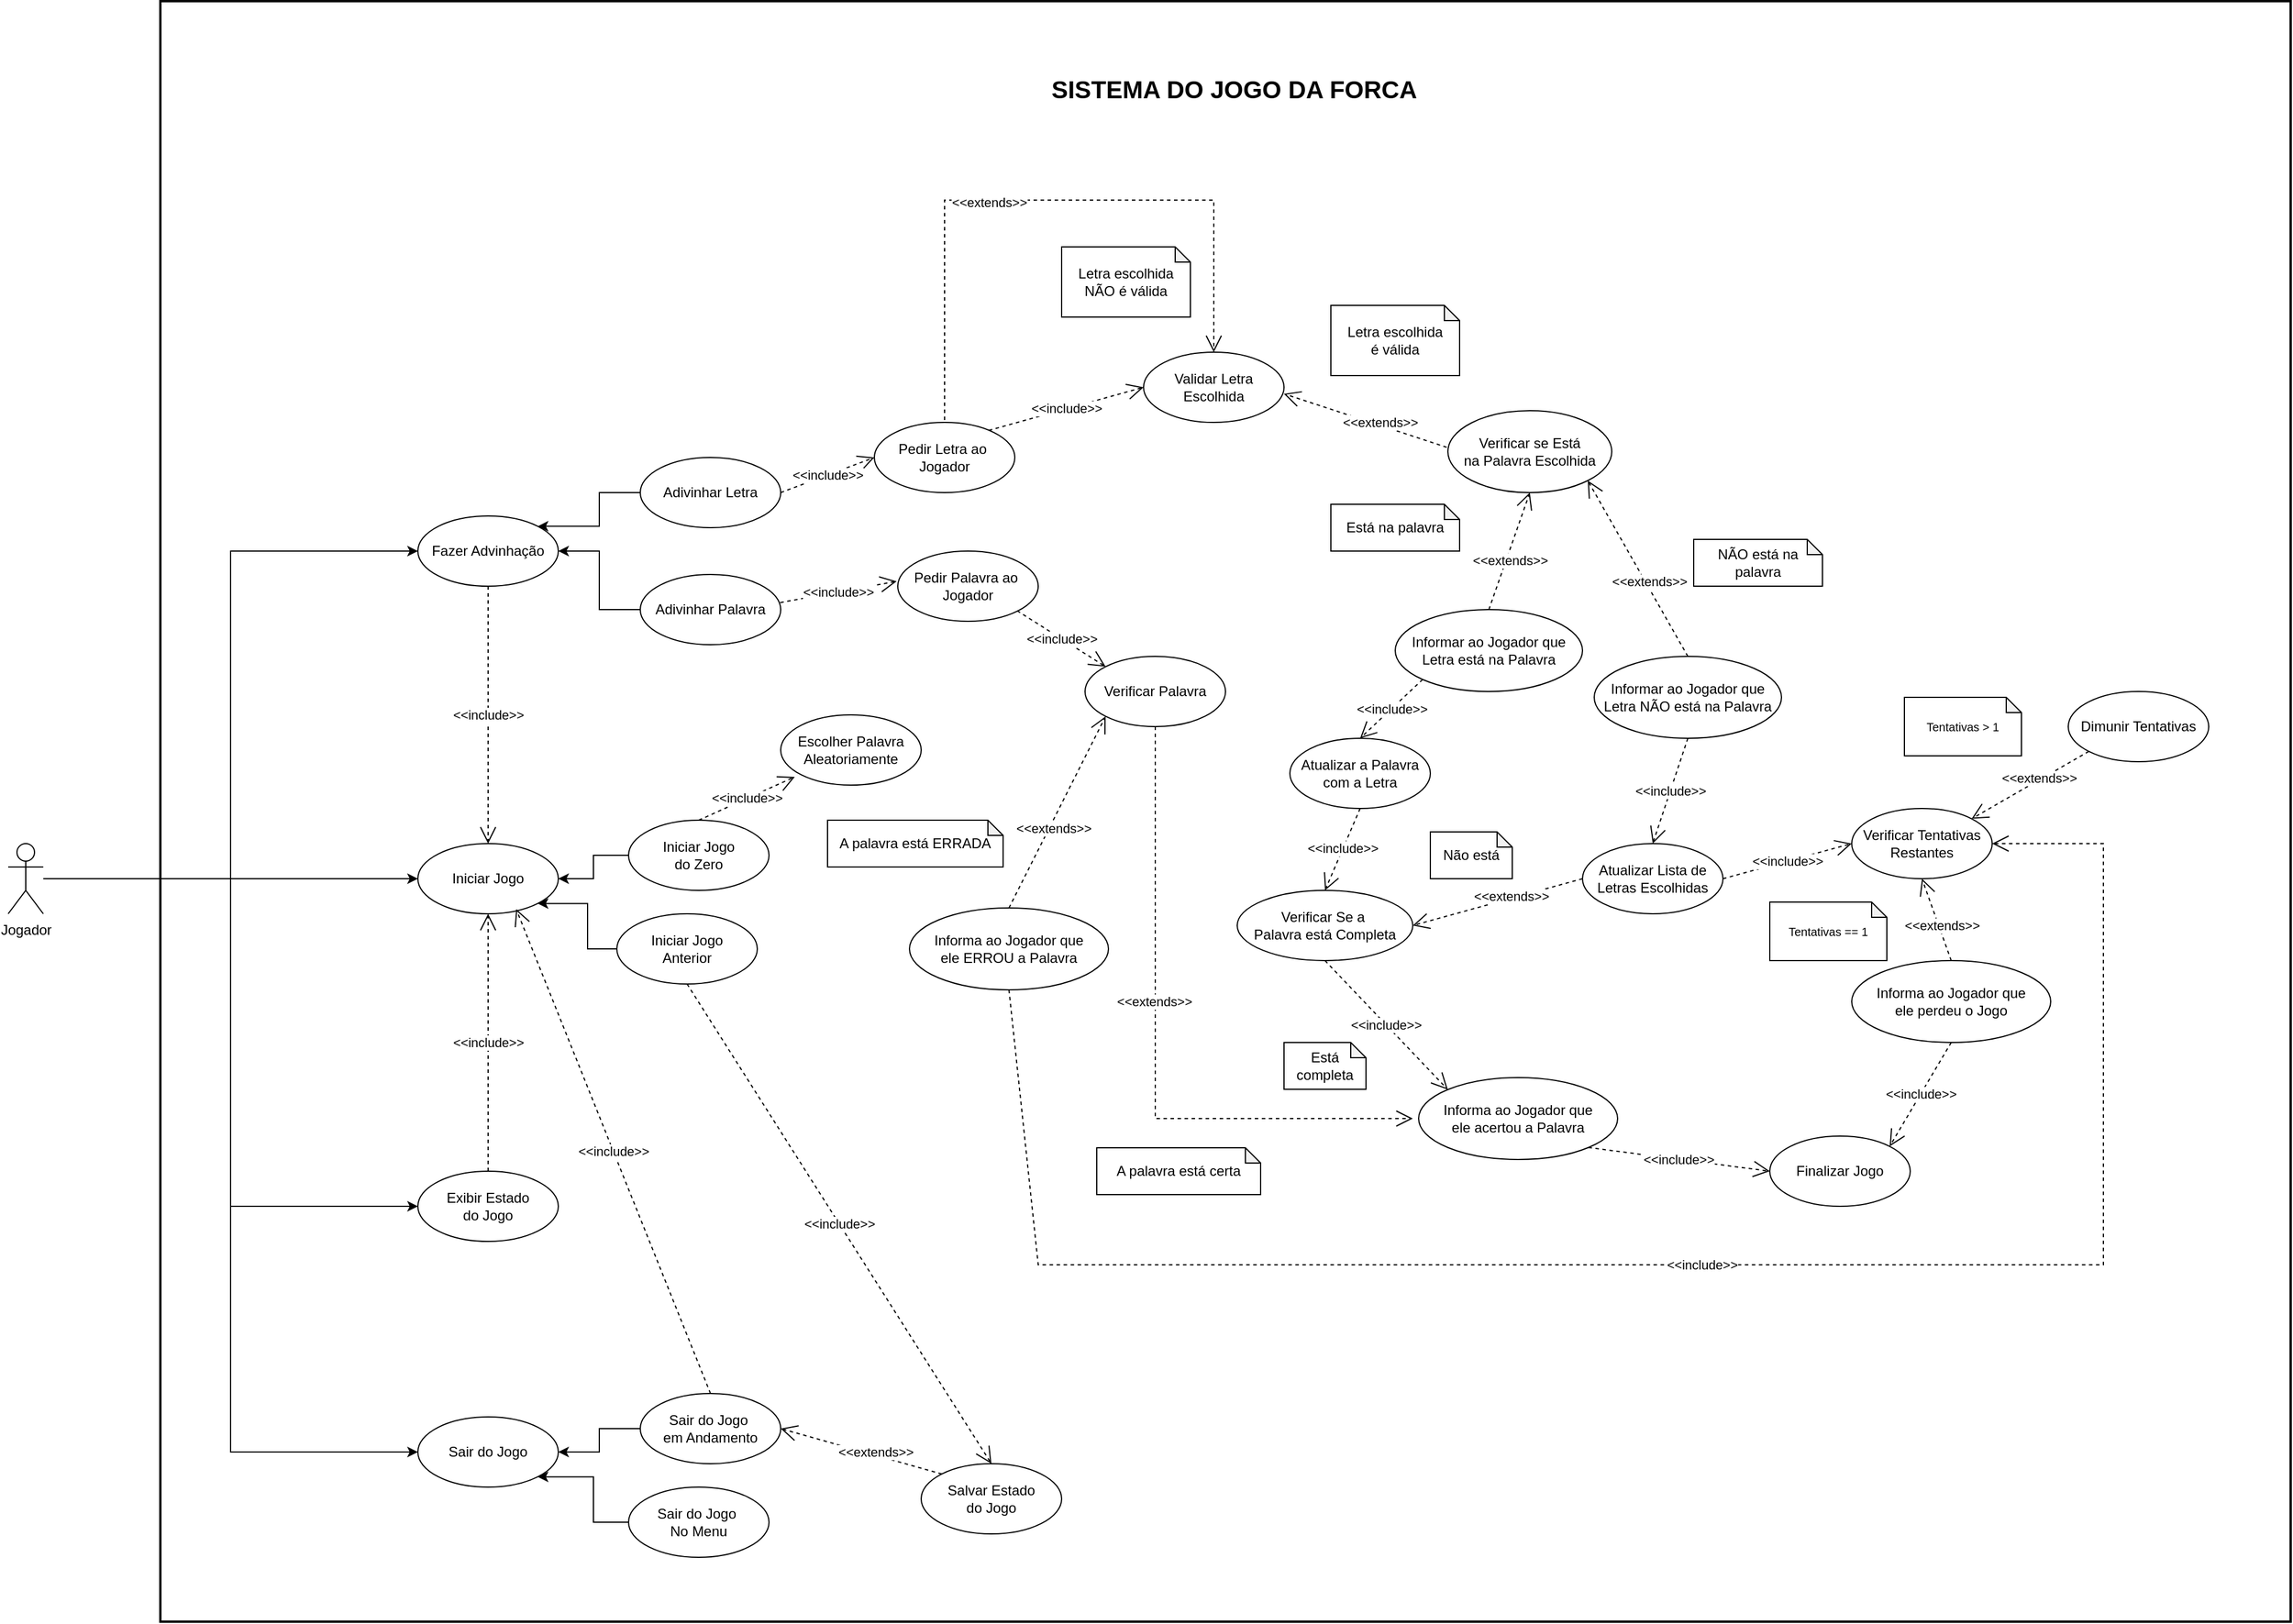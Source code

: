 <mxfile version="27.0.9">
  <diagram name="Página-1" id="2JlxsUcK506kuZC1OdT-">
    <mxGraphModel dx="3565" dy="3539" grid="1" gridSize="10" guides="1" tooltips="1" connect="1" arrows="1" fold="1" page="1" pageScale="1" pageWidth="2336" pageHeight="1654" math="0" shadow="0">
      <root>
        <mxCell id="0" />
        <mxCell id="1" parent="0" />
        <mxCell id="nODUgDwTMb5YsEz3XIjn-7" style="edgeStyle=orthogonalEdgeStyle;rounded=0;orthogonalLoop=1;jettySize=auto;html=1;entryX=0;entryY=0.5;entryDx=0;entryDy=0;" edge="1" parent="1" source="nODUgDwTMb5YsEz3XIjn-1" target="nODUgDwTMb5YsEz3XIjn-6">
          <mxGeometry relative="1" as="geometry">
            <Array as="points">
              <mxPoint x="470" y="-769" />
              <mxPoint x="470" y="-769" />
            </Array>
          </mxGeometry>
        </mxCell>
        <mxCell id="nODUgDwTMb5YsEz3XIjn-8" style="edgeStyle=orthogonalEdgeStyle;rounded=0;orthogonalLoop=1;jettySize=auto;html=1;entryX=0;entryY=0.5;entryDx=0;entryDy=0;" edge="1" parent="1" source="nODUgDwTMb5YsEz3XIjn-1" target="nODUgDwTMb5YsEz3XIjn-2">
          <mxGeometry relative="1" as="geometry" />
        </mxCell>
        <mxCell id="nODUgDwTMb5YsEz3XIjn-9" style="edgeStyle=orthogonalEdgeStyle;rounded=0;orthogonalLoop=1;jettySize=auto;html=1;entryX=0;entryY=0.5;entryDx=0;entryDy=0;" edge="1" parent="1" source="nODUgDwTMb5YsEz3XIjn-1" target="nODUgDwTMb5YsEz3XIjn-4">
          <mxGeometry relative="1" as="geometry">
            <Array as="points">
              <mxPoint x="330" y="-769" />
              <mxPoint x="330" y="-489" />
            </Array>
          </mxGeometry>
        </mxCell>
        <mxCell id="nODUgDwTMb5YsEz3XIjn-20" style="edgeStyle=orthogonalEdgeStyle;rounded=0;orthogonalLoop=1;jettySize=auto;html=1;entryX=0;entryY=0.5;entryDx=0;entryDy=0;" edge="1" parent="1" source="nODUgDwTMb5YsEz3XIjn-1" target="nODUgDwTMb5YsEz3XIjn-19">
          <mxGeometry relative="1" as="geometry" />
        </mxCell>
        <mxCell id="nODUgDwTMb5YsEz3XIjn-1" value="Jogador" style="shape=umlActor;verticalLabelPosition=bottom;verticalAlign=top;html=1;strokeColor=default;fillColor=default;" vertex="1" parent="1">
          <mxGeometry x="140" y="-799" width="30" height="60" as="geometry" />
        </mxCell>
        <mxCell id="nODUgDwTMb5YsEz3XIjn-2" value="Fazer Advinhação" style="ellipse;whiteSpace=wrap;html=1;" vertex="1" parent="1">
          <mxGeometry x="490" y="-1079" width="120" height="60" as="geometry" />
        </mxCell>
        <mxCell id="nODUgDwTMb5YsEz3XIjn-4" value="&lt;div&gt;Exibir Estado&lt;/div&gt;&lt;div&gt;do Jogo&lt;/div&gt;" style="ellipse;whiteSpace=wrap;html=1;" vertex="1" parent="1">
          <mxGeometry x="490" y="-519" width="120" height="60" as="geometry" />
        </mxCell>
        <mxCell id="nODUgDwTMb5YsEz3XIjn-6" value="Iniciar Jogo" style="ellipse;whiteSpace=wrap;html=1;" vertex="1" parent="1">
          <mxGeometry x="490" y="-799" width="120" height="60" as="geometry" />
        </mxCell>
        <mxCell id="nODUgDwTMb5YsEz3XIjn-17" style="edgeStyle=orthogonalEdgeStyle;rounded=0;orthogonalLoop=1;jettySize=auto;html=1;entryX=1;entryY=0.5;entryDx=0;entryDy=0;" edge="1" parent="1" source="nODUgDwTMb5YsEz3XIjn-10" target="nODUgDwTMb5YsEz3XIjn-6">
          <mxGeometry relative="1" as="geometry" />
        </mxCell>
        <mxCell id="nODUgDwTMb5YsEz3XIjn-10" value="&lt;div&gt;Iniciar Jogo&lt;/div&gt;&lt;div&gt;do Zero&lt;/div&gt;" style="ellipse;whiteSpace=wrap;html=1;" vertex="1" parent="1">
          <mxGeometry x="670" y="-819" width="120" height="60" as="geometry" />
        </mxCell>
        <mxCell id="nODUgDwTMb5YsEz3XIjn-18" style="edgeStyle=orthogonalEdgeStyle;rounded=0;orthogonalLoop=1;jettySize=auto;html=1;entryX=1;entryY=1;entryDx=0;entryDy=0;" edge="1" parent="1" source="nODUgDwTMb5YsEz3XIjn-11" target="nODUgDwTMb5YsEz3XIjn-6">
          <mxGeometry relative="1" as="geometry" />
        </mxCell>
        <mxCell id="nODUgDwTMb5YsEz3XIjn-11" value="&lt;div&gt;Iniciar Jogo&lt;/div&gt;&lt;div&gt;Anterior&lt;/div&gt;" style="ellipse;whiteSpace=wrap;html=1;" vertex="1" parent="1">
          <mxGeometry x="660" y="-739" width="120" height="60" as="geometry" />
        </mxCell>
        <mxCell id="nODUgDwTMb5YsEz3XIjn-12" value="&amp;lt;&amp;lt;include&amp;gt;&amp;gt;" style="endArrow=open;endSize=12;dashed=1;html=1;rounded=0;exitX=0.5;exitY=1;exitDx=0;exitDy=0;entryX=0.5;entryY=0;entryDx=0;entryDy=0;" edge="1" parent="1" source="nODUgDwTMb5YsEz3XIjn-2" target="nODUgDwTMb5YsEz3XIjn-6">
          <mxGeometry width="160" relative="1" as="geometry">
            <mxPoint x="550" y="-869" as="sourcePoint" />
            <mxPoint x="710" y="-869" as="targetPoint" />
          </mxGeometry>
        </mxCell>
        <mxCell id="nODUgDwTMb5YsEz3XIjn-13" value="&amp;lt;&amp;lt;include&amp;gt;&amp;gt;" style="endArrow=open;endSize=12;dashed=1;html=1;rounded=0;exitX=0.5;exitY=0;exitDx=0;exitDy=0;entryX=0.5;entryY=1;entryDx=0;entryDy=0;" edge="1" parent="1" source="nODUgDwTMb5YsEz3XIjn-4" target="nODUgDwTMb5YsEz3XIjn-6">
          <mxGeometry width="160" relative="1" as="geometry">
            <mxPoint x="609.17" y="-659" as="sourcePoint" />
            <mxPoint x="609.17" y="-439" as="targetPoint" />
          </mxGeometry>
        </mxCell>
        <mxCell id="nODUgDwTMb5YsEz3XIjn-19" value="Sair do Jogo" style="ellipse;whiteSpace=wrap;html=1;" vertex="1" parent="1">
          <mxGeometry x="490" y="-309" width="120" height="60" as="geometry" />
        </mxCell>
        <mxCell id="nODUgDwTMb5YsEz3XIjn-23" style="edgeStyle=orthogonalEdgeStyle;rounded=0;orthogonalLoop=1;jettySize=auto;html=1;entryX=1;entryY=0.5;entryDx=0;entryDy=0;" edge="1" parent="1" source="nODUgDwTMb5YsEz3XIjn-21" target="nODUgDwTMb5YsEz3XIjn-19">
          <mxGeometry relative="1" as="geometry" />
        </mxCell>
        <mxCell id="nODUgDwTMb5YsEz3XIjn-21" value="&lt;div&gt;Sair do Jogo&amp;nbsp;&lt;/div&gt;&lt;div&gt;em Andamento&lt;/div&gt;" style="ellipse;whiteSpace=wrap;html=1;" vertex="1" parent="1">
          <mxGeometry x="680" y="-329" width="120" height="60" as="geometry" />
        </mxCell>
        <mxCell id="nODUgDwTMb5YsEz3XIjn-24" style="edgeStyle=orthogonalEdgeStyle;rounded=0;orthogonalLoop=1;jettySize=auto;html=1;entryX=1;entryY=1;entryDx=0;entryDy=0;" edge="1" parent="1" source="nODUgDwTMb5YsEz3XIjn-22" target="nODUgDwTMb5YsEz3XIjn-19">
          <mxGeometry relative="1" as="geometry" />
        </mxCell>
        <mxCell id="nODUgDwTMb5YsEz3XIjn-22" value="&lt;div&gt;Sair do Jogo&amp;nbsp;&lt;/div&gt;&lt;div&gt;No Menu&lt;/div&gt;" style="ellipse;whiteSpace=wrap;html=1;" vertex="1" parent="1">
          <mxGeometry x="670" y="-249" width="120" height="60" as="geometry" />
        </mxCell>
        <mxCell id="nODUgDwTMb5YsEz3XIjn-25" value="&amp;lt;&amp;lt;include&amp;gt;&amp;gt;" style="endArrow=open;endSize=12;dashed=1;html=1;rounded=0;exitX=0.5;exitY=0;exitDx=0;exitDy=0;entryX=0.7;entryY=0.933;entryDx=0;entryDy=0;entryPerimeter=0;" edge="1" parent="1" source="nODUgDwTMb5YsEz3XIjn-21" target="nODUgDwTMb5YsEz3XIjn-6">
          <mxGeometry width="160" relative="1" as="geometry">
            <mxPoint x="739.5" y="-369" as="sourcePoint" />
            <mxPoint x="580" y="-729" as="targetPoint" />
          </mxGeometry>
        </mxCell>
        <mxCell id="nODUgDwTMb5YsEz3XIjn-26" value="&lt;div&gt;Salvar Estado&lt;/div&gt;&lt;div&gt;do Jogo&lt;/div&gt;" style="ellipse;whiteSpace=wrap;html=1;" vertex="1" parent="1">
          <mxGeometry x="920" y="-269" width="120" height="60" as="geometry" />
        </mxCell>
        <mxCell id="nODUgDwTMb5YsEz3XIjn-27" value="&amp;lt;&amp;lt;extends&amp;gt;&amp;gt;" style="endArrow=open;endSize=12;dashed=1;html=1;rounded=0;entryX=1;entryY=0.5;entryDx=0;entryDy=0;exitX=0;exitY=0;exitDx=0;exitDy=0;" edge="1" parent="1" source="nODUgDwTMb5YsEz3XIjn-26" target="nODUgDwTMb5YsEz3XIjn-21">
          <mxGeometry x="-0.153" y="-2" width="160" relative="1" as="geometry">
            <mxPoint x="780" y="-439" as="sourcePoint" />
            <mxPoint x="917.574" y="-360.213" as="targetPoint" />
            <mxPoint x="1" as="offset" />
          </mxGeometry>
        </mxCell>
        <mxCell id="nODUgDwTMb5YsEz3XIjn-29" value="&lt;div&gt;Escolher Palavra&lt;/div&gt;&lt;div&gt;Aleatoriamente&lt;/div&gt;" style="ellipse;whiteSpace=wrap;html=1;" vertex="1" parent="1">
          <mxGeometry x="800" y="-909" width="120" height="60" as="geometry" />
        </mxCell>
        <mxCell id="nODUgDwTMb5YsEz3XIjn-30" value="&amp;lt;&amp;lt;include&amp;gt;&amp;gt;" style="endArrow=open;endSize=12;dashed=1;html=1;rounded=0;exitX=0.5;exitY=1;exitDx=0;exitDy=0;entryX=0.5;entryY=0;entryDx=0;entryDy=0;" edge="1" parent="1" source="nODUgDwTMb5YsEz3XIjn-11" target="nODUgDwTMb5YsEz3XIjn-26">
          <mxGeometry width="160" relative="1" as="geometry">
            <mxPoint x="1246" y="-309" as="sourcePoint" />
            <mxPoint x="980" y="-279" as="targetPoint" />
          </mxGeometry>
        </mxCell>
        <mxCell id="nODUgDwTMb5YsEz3XIjn-31" value="&amp;lt;&amp;lt;include&amp;gt;&amp;gt;" style="endArrow=open;endSize=12;dashed=1;html=1;rounded=0;exitX=0.5;exitY=0;exitDx=0;exitDy=0;entryX=0.1;entryY=0.883;entryDx=0;entryDy=0;entryPerimeter=0;" edge="1" parent="1" source="nODUgDwTMb5YsEz3XIjn-10" target="nODUgDwTMb5YsEz3XIjn-29">
          <mxGeometry x="-0.002" width="160" relative="1" as="geometry">
            <mxPoint x="1017.574" y="-758.997" as="sourcePoint" />
            <mxPoint x="850" y="-809" as="targetPoint" />
            <mxPoint as="offset" />
          </mxGeometry>
        </mxCell>
        <mxCell id="nODUgDwTMb5YsEz3XIjn-34" value="&amp;lt;&amp;lt;include&amp;gt;&amp;gt;" style="endArrow=open;endSize=12;dashed=1;html=1;rounded=0;exitX=1;exitY=0.5;exitDx=0;exitDy=0;entryX=0;entryY=0.5;entryDx=0;entryDy=0;" edge="1" parent="1" source="nODUgDwTMb5YsEz3XIjn-89" target="nODUgDwTMb5YsEz3XIjn-64">
          <mxGeometry x="0.003" width="160" relative="1" as="geometry">
            <mxPoint x="870" y="-989" as="sourcePoint" />
            <mxPoint x="860.0" y="-1089" as="targetPoint" />
            <mxPoint as="offset" />
          </mxGeometry>
        </mxCell>
        <mxCell id="nODUgDwTMb5YsEz3XIjn-36" value="&lt;div&gt;Validar Letra&lt;/div&gt;&lt;div&gt;Escolhida&lt;/div&gt;" style="ellipse;whiteSpace=wrap;html=1;" vertex="1" parent="1">
          <mxGeometry x="1110" y="-1219" width="120" height="60" as="geometry" />
        </mxCell>
        <mxCell id="nODUgDwTMb5YsEz3XIjn-39" value="&amp;nbsp;" style="text;whiteSpace=wrap;html=1;" vertex="1" parent="1">
          <mxGeometry x="1295" y="-959" width="40" height="40" as="geometry" />
        </mxCell>
        <mxCell id="nODUgDwTMb5YsEz3XIjn-46" value="&lt;div&gt;Verificar se Está&lt;/div&gt;&lt;div&gt;na Palavra Escolhida&lt;/div&gt;" style="ellipse;whiteSpace=wrap;html=1;" vertex="1" parent="1">
          <mxGeometry x="1370" y="-1169" width="140" height="70" as="geometry" />
        </mxCell>
        <mxCell id="nODUgDwTMb5YsEz3XIjn-47" value="&lt;div&gt;Atualizar a Palavra&lt;/div&gt;&lt;div&gt;com a Letra&lt;/div&gt;" style="ellipse;whiteSpace=wrap;html=1;" vertex="1" parent="1">
          <mxGeometry x="1235" y="-889" width="120" height="60" as="geometry" />
        </mxCell>
        <mxCell id="nODUgDwTMb5YsEz3XIjn-48" value="&amp;lt;&amp;lt;extends&amp;gt;&amp;gt;" style="endArrow=open;endSize=12;dashed=1;html=1;rounded=0;entryX=0.5;entryY=0;entryDx=0;entryDy=0;" edge="1" parent="1" target="nODUgDwTMb5YsEz3XIjn-36">
          <mxGeometry x="-0.153" y="-2" width="160" relative="1" as="geometry">
            <mxPoint x="940" y="-1149" as="sourcePoint" />
            <mxPoint x="1200" y="-1229" as="targetPoint" />
            <mxPoint x="1" as="offset" />
            <Array as="points">
              <mxPoint x="940" y="-1349" />
              <mxPoint x="1170" y="-1349" />
            </Array>
          </mxGeometry>
        </mxCell>
        <mxCell id="nODUgDwTMb5YsEz3XIjn-51" value="&lt;div&gt;Letra escolhida&lt;/div&gt;&lt;div&gt;NÃO é válida&lt;/div&gt;" style="shape=note;whiteSpace=wrap;html=1;backgroundOutline=1;darkOpacity=0.05;size=13;" vertex="1" parent="1">
          <mxGeometry x="1040" y="-1309" width="110" height="60" as="geometry" />
        </mxCell>
        <mxCell id="nODUgDwTMb5YsEz3XIjn-53" value="&amp;lt;&amp;lt;extends&amp;gt;&amp;gt;" style="endArrow=open;endSize=12;dashed=1;html=1;rounded=0;entryX=0.999;entryY=0.593;entryDx=0;entryDy=0;exitX=-0.007;exitY=0.447;exitDx=0;exitDy=0;entryPerimeter=0;exitPerimeter=0;" edge="1" parent="1" source="nODUgDwTMb5YsEz3XIjn-46" target="nODUgDwTMb5YsEz3XIjn-36">
          <mxGeometry x="-0.153" y="-2" width="160" relative="1" as="geometry">
            <mxPoint x="1480" y="-1248.5" as="sourcePoint" />
            <mxPoint x="1333" y="-1159.5" as="targetPoint" />
            <mxPoint x="1" as="offset" />
          </mxGeometry>
        </mxCell>
        <mxCell id="nODUgDwTMb5YsEz3XIjn-54" value="&lt;div&gt;Letra escolhida&lt;/div&gt;&lt;div&gt;é válida&lt;/div&gt;" style="shape=note;whiteSpace=wrap;html=1;backgroundOutline=1;darkOpacity=0.05;size=13;" vertex="1" parent="1">
          <mxGeometry x="1270" y="-1259" width="110" height="60" as="geometry" />
        </mxCell>
        <mxCell id="nODUgDwTMb5YsEz3XIjn-57" value="&amp;lt;&amp;lt;extends&amp;gt;&amp;gt;" style="endArrow=open;endSize=12;dashed=1;html=1;rounded=0;entryX=1;entryY=1;entryDx=0;entryDy=0;exitX=0.5;exitY=0;exitDx=0;exitDy=0;" edge="1" parent="1" source="nODUgDwTMb5YsEz3XIjn-70" target="nODUgDwTMb5YsEz3XIjn-46">
          <mxGeometry x="-0.153" y="-2" width="160" relative="1" as="geometry">
            <mxPoint x="1415" y="-959" as="sourcePoint" />
            <mxPoint x="1375.0" y="-1089" as="targetPoint" />
            <mxPoint x="1" as="offset" />
          </mxGeometry>
        </mxCell>
        <mxCell id="nODUgDwTMb5YsEz3XIjn-58" value="Verificar Tentativas Restantes" style="ellipse;whiteSpace=wrap;html=1;" vertex="1" parent="1">
          <mxGeometry x="1715" y="-829" width="120" height="60" as="geometry" />
        </mxCell>
        <mxCell id="nODUgDwTMb5YsEz3XIjn-59" value="Finalizar Jogo" style="ellipse;whiteSpace=wrap;html=1;" vertex="1" parent="1">
          <mxGeometry x="1645" y="-549" width="120" height="60" as="geometry" />
        </mxCell>
        <mxCell id="nODUgDwTMb5YsEz3XIjn-61" value="&amp;lt;&amp;lt;extends&amp;gt;&amp;gt;" style="endArrow=open;endSize=12;dashed=1;html=1;rounded=0;exitX=0.5;exitY=0;exitDx=0;exitDy=0;entryX=0.5;entryY=1;entryDx=0;entryDy=0;" edge="1" parent="1" source="nODUgDwTMb5YsEz3XIjn-85" target="nODUgDwTMb5YsEz3XIjn-58">
          <mxGeometry x="-0.153" y="-2" width="160" relative="1" as="geometry">
            <mxPoint x="1625" y="-678.75" as="sourcePoint" />
            <mxPoint x="1719.896" y="-739.001" as="targetPoint" />
            <mxPoint x="1" as="offset" />
          </mxGeometry>
        </mxCell>
        <mxCell id="nODUgDwTMb5YsEz3XIjn-62" value="&lt;font style=&quot;font-size: 10px;&quot;&gt;Tentativas == 1&lt;/font&gt;" style="shape=note;whiteSpace=wrap;html=1;backgroundOutline=1;darkOpacity=0.05;size=13;" vertex="1" parent="1">
          <mxGeometry x="1645" y="-749" width="100" height="50" as="geometry" />
        </mxCell>
        <mxCell id="nODUgDwTMb5YsEz3XIjn-64" value="&lt;div&gt;Pedir Letra ao&amp;nbsp;&lt;/div&gt;&lt;div&gt;Jogador&lt;/div&gt;" style="ellipse;whiteSpace=wrap;html=1;" vertex="1" parent="1">
          <mxGeometry x="880" y="-1159" width="120" height="60" as="geometry" />
        </mxCell>
        <mxCell id="nODUgDwTMb5YsEz3XIjn-65" value="&amp;lt;&amp;lt;include&amp;gt;&amp;gt;" style="endArrow=open;endSize=12;dashed=1;html=1;rounded=0;exitX=0.815;exitY=0.114;exitDx=0;exitDy=0;entryX=0;entryY=0.5;entryDx=0;entryDy=0;exitPerimeter=0;" edge="1" parent="1" source="nODUgDwTMb5YsEz3XIjn-64" target="nODUgDwTMb5YsEz3XIjn-36">
          <mxGeometry width="160" relative="1" as="geometry">
            <mxPoint x="1068" y="-1026" as="sourcePoint" />
            <mxPoint x="1212" y="-1079" as="targetPoint" />
          </mxGeometry>
        </mxCell>
        <mxCell id="nODUgDwTMb5YsEz3XIjn-66" value="&amp;lt;&amp;lt;extends&amp;gt;&amp;gt;" style="endArrow=open;endSize=12;dashed=1;html=1;rounded=0;entryX=0.5;entryY=1;entryDx=0;entryDy=0;exitX=0.5;exitY=0;exitDx=0;exitDy=0;" edge="1" parent="1" source="nODUgDwTMb5YsEz3XIjn-72" target="nODUgDwTMb5YsEz3XIjn-46">
          <mxGeometry x="-0.153" y="-2" width="160" relative="1" as="geometry">
            <mxPoint x="1385" y="-949" as="sourcePoint" />
            <mxPoint x="1484.95" y="-1069.531" as="targetPoint" />
            <mxPoint x="1" as="offset" />
          </mxGeometry>
        </mxCell>
        <mxCell id="nODUgDwTMb5YsEz3XIjn-67" value="&lt;div&gt;Atualizar Lista de Letras Escolhidas&lt;/div&gt;" style="ellipse;whiteSpace=wrap;html=1;" vertex="1" parent="1">
          <mxGeometry x="1485" y="-799" width="120" height="60" as="geometry" />
        </mxCell>
        <mxCell id="nODUgDwTMb5YsEz3XIjn-68" value="Está na palavra" style="shape=note;whiteSpace=wrap;html=1;backgroundOutline=1;darkOpacity=0.05;size=13;" vertex="1" parent="1">
          <mxGeometry x="1270" y="-1089" width="110" height="40" as="geometry" />
        </mxCell>
        <mxCell id="nODUgDwTMb5YsEz3XIjn-70" value="Informar ao Jogador que Letra NÃO está na Palavra" style="ellipse;whiteSpace=wrap;html=1;" vertex="1" parent="1">
          <mxGeometry x="1495" y="-959" width="160" height="70" as="geometry" />
        </mxCell>
        <mxCell id="nODUgDwTMb5YsEz3XIjn-72" value="Informar ao Jogador que Letra está na Palavra" style="ellipse;whiteSpace=wrap;html=1;" vertex="1" parent="1">
          <mxGeometry x="1325" y="-999" width="160" height="70" as="geometry" />
        </mxCell>
        <mxCell id="nODUgDwTMb5YsEz3XIjn-74" value="&amp;lt;&amp;lt;include&amp;gt;&amp;gt;" style="endArrow=open;endSize=12;dashed=1;html=1;rounded=0;exitX=0;exitY=1;exitDx=0;exitDy=0;entryX=0.5;entryY=0;entryDx=0;entryDy=0;" edge="1" parent="1" source="nODUgDwTMb5YsEz3XIjn-72" target="nODUgDwTMb5YsEz3XIjn-47">
          <mxGeometry x="-0.01" width="160" relative="1" as="geometry">
            <mxPoint x="1105" y="-712" as="sourcePoint" />
            <mxPoint x="1177" y="-769" as="targetPoint" />
            <mxPoint as="offset" />
          </mxGeometry>
        </mxCell>
        <mxCell id="nODUgDwTMb5YsEz3XIjn-75" value="&amp;lt;&amp;lt;include&amp;gt;&amp;gt;" style="endArrow=open;endSize=12;dashed=1;html=1;rounded=0;exitX=0.5;exitY=1;exitDx=0;exitDy=0;entryX=0.5;entryY=0;entryDx=0;entryDy=0;" edge="1" parent="1" source="nODUgDwTMb5YsEz3XIjn-70" target="nODUgDwTMb5YsEz3XIjn-67">
          <mxGeometry x="-0.002" width="160" relative="1" as="geometry">
            <mxPoint x="1448" y="-879" as="sourcePoint" />
            <mxPoint x="1425" y="-819" as="targetPoint" />
            <mxPoint as="offset" />
          </mxGeometry>
        </mxCell>
        <mxCell id="nODUgDwTMb5YsEz3XIjn-77" value="&amp;lt;&amp;lt;include&amp;gt;&amp;gt;" style="endArrow=open;endSize=12;dashed=1;html=1;rounded=0;exitX=1;exitY=0.5;exitDx=0;exitDy=0;entryX=0;entryY=0.5;entryDx=0;entryDy=0;" edge="1" parent="1" source="nODUgDwTMb5YsEz3XIjn-67" target="nODUgDwTMb5YsEz3XIjn-58">
          <mxGeometry x="-0.002" width="160" relative="1" as="geometry">
            <mxPoint x="1675" y="-809" as="sourcePoint" />
            <mxPoint x="1635" y="-719" as="targetPoint" />
            <mxPoint as="offset" />
          </mxGeometry>
        </mxCell>
        <mxCell id="nODUgDwTMb5YsEz3XIjn-78" value="&lt;div&gt;Verificar Se a&amp;nbsp;&lt;/div&gt;&lt;div&gt;Palavra está Completa&lt;/div&gt;" style="ellipse;whiteSpace=wrap;html=1;" vertex="1" parent="1">
          <mxGeometry x="1190" y="-759" width="150" height="60" as="geometry" />
        </mxCell>
        <mxCell id="nODUgDwTMb5YsEz3XIjn-79" value="&amp;lt;&amp;lt;include&amp;gt;&amp;gt;" style="endArrow=open;endSize=12;dashed=1;html=1;rounded=0;exitX=0.5;exitY=1;exitDx=0;exitDy=0;entryX=0.5;entryY=0;entryDx=0;entryDy=0;" edge="1" parent="1" source="nODUgDwTMb5YsEz3XIjn-47" target="nODUgDwTMb5YsEz3XIjn-78">
          <mxGeometry x="-0.009" width="160" relative="1" as="geometry">
            <mxPoint x="1308" y="-789" as="sourcePoint" />
            <mxPoint x="1285" y="-729" as="targetPoint" />
            <mxPoint as="offset" />
          </mxGeometry>
        </mxCell>
        <mxCell id="nODUgDwTMb5YsEz3XIjn-80" value="&amp;lt;&amp;lt;extends&amp;gt;&amp;gt;" style="endArrow=open;endSize=12;dashed=1;html=1;rounded=0;entryX=1;entryY=0.5;entryDx=0;entryDy=0;exitX=0;exitY=0.5;exitDx=0;exitDy=0;" edge="1" parent="1" source="nODUgDwTMb5YsEz3XIjn-67" target="nODUgDwTMb5YsEz3XIjn-78">
          <mxGeometry x="-0.153" y="-2" width="160" relative="1" as="geometry">
            <mxPoint x="1345" y="-579" as="sourcePoint" />
            <mxPoint x="1325" y="-679" as="targetPoint" />
            <mxPoint x="1" as="offset" />
          </mxGeometry>
        </mxCell>
        <mxCell id="nODUgDwTMb5YsEz3XIjn-81" value="Não está" style="shape=note;whiteSpace=wrap;html=1;backgroundOutline=1;darkOpacity=0.05;size=13;" vertex="1" parent="1">
          <mxGeometry x="1355" y="-809" width="70" height="40" as="geometry" />
        </mxCell>
        <mxCell id="nODUgDwTMb5YsEz3XIjn-82" value="Está completa" style="shape=note;whiteSpace=wrap;html=1;backgroundOutline=1;darkOpacity=0.05;size=13;" vertex="1" parent="1">
          <mxGeometry x="1230" y="-629" width="70" height="40" as="geometry" />
        </mxCell>
        <mxCell id="nODUgDwTMb5YsEz3XIjn-83" value="&lt;div&gt;Informa ao Jogador que&lt;/div&gt;&lt;div&gt;ele acertou a Palavra&lt;/div&gt;" style="ellipse;whiteSpace=wrap;html=1;" vertex="1" parent="1">
          <mxGeometry x="1345" y="-599" width="170" height="70" as="geometry" />
        </mxCell>
        <mxCell id="nODUgDwTMb5YsEz3XIjn-84" value="&amp;lt;&amp;lt;include&amp;gt;&amp;gt;" style="endArrow=open;endSize=12;dashed=1;html=1;rounded=0;exitX=0.5;exitY=1;exitDx=0;exitDy=0;entryX=0;entryY=0;entryDx=0;entryDy=0;" edge="1" parent="1" source="nODUgDwTMb5YsEz3XIjn-78" target="nODUgDwTMb5YsEz3XIjn-83">
          <mxGeometry x="-0.002" width="160" relative="1" as="geometry">
            <mxPoint x="1305" y="-624" as="sourcePoint" />
            <mxPoint x="1445" y="-654" as="targetPoint" />
            <mxPoint as="offset" />
          </mxGeometry>
        </mxCell>
        <mxCell id="nODUgDwTMb5YsEz3XIjn-85" value="&lt;div&gt;Informa ao Jogador que&lt;/div&gt;&lt;div&gt;ele perdeu o Jogo&lt;/div&gt;" style="ellipse;whiteSpace=wrap;html=1;" vertex="1" parent="1">
          <mxGeometry x="1715" y="-699" width="170" height="70" as="geometry" />
        </mxCell>
        <mxCell id="nODUgDwTMb5YsEz3XIjn-86" value="&amp;lt;&amp;lt;include&amp;gt;&amp;gt;" style="endArrow=open;endSize=12;dashed=1;html=1;rounded=0;exitX=0.5;exitY=1;exitDx=0;exitDy=0;entryX=1;entryY=0;entryDx=0;entryDy=0;" edge="1" parent="1" source="nODUgDwTMb5YsEz3XIjn-85" target="nODUgDwTMb5YsEz3XIjn-59">
          <mxGeometry x="-0.002" width="160" relative="1" as="geometry">
            <mxPoint x="1735" y="-629" as="sourcePoint" />
            <mxPoint x="1754.56" y="-560.33" as="targetPoint" />
            <mxPoint as="offset" />
          </mxGeometry>
        </mxCell>
        <mxCell id="nODUgDwTMb5YsEz3XIjn-87" value="&amp;lt;&amp;lt;include&amp;gt;&amp;gt;" style="endArrow=open;endSize=12;dashed=1;html=1;rounded=0;exitX=1;exitY=1;exitDx=0;exitDy=0;entryX=0;entryY=0.5;entryDx=0;entryDy=0;" edge="1" parent="1" source="nODUgDwTMb5YsEz3XIjn-83" target="nODUgDwTMb5YsEz3XIjn-59">
          <mxGeometry x="-0.002" width="160" relative="1" as="geometry">
            <mxPoint x="1500" y="-489" as="sourcePoint" />
            <mxPoint x="1455" y="-399" as="targetPoint" />
            <mxPoint as="offset" />
          </mxGeometry>
        </mxCell>
        <mxCell id="nODUgDwTMb5YsEz3XIjn-88" value="NÃO está na palavra" style="shape=note;whiteSpace=wrap;html=1;backgroundOutline=1;darkOpacity=0.05;size=13;" vertex="1" parent="1">
          <mxGeometry x="1580" y="-1059" width="110" height="40" as="geometry" />
        </mxCell>
        <mxCell id="nODUgDwTMb5YsEz3XIjn-91" style="edgeStyle=orthogonalEdgeStyle;rounded=0;orthogonalLoop=1;jettySize=auto;html=1;entryX=1;entryY=0;entryDx=0;entryDy=0;" edge="1" parent="1" source="nODUgDwTMb5YsEz3XIjn-89" target="nODUgDwTMb5YsEz3XIjn-2">
          <mxGeometry relative="1" as="geometry" />
        </mxCell>
        <mxCell id="nODUgDwTMb5YsEz3XIjn-89" value="Adivinhar Letra" style="ellipse;whiteSpace=wrap;html=1;" vertex="1" parent="1">
          <mxGeometry x="680" y="-1129" width="120" height="60" as="geometry" />
        </mxCell>
        <mxCell id="nODUgDwTMb5YsEz3XIjn-92" style="edgeStyle=orthogonalEdgeStyle;rounded=0;orthogonalLoop=1;jettySize=auto;html=1;" edge="1" parent="1" source="nODUgDwTMb5YsEz3XIjn-90" target="nODUgDwTMb5YsEz3XIjn-2">
          <mxGeometry relative="1" as="geometry" />
        </mxCell>
        <mxCell id="nODUgDwTMb5YsEz3XIjn-90" value="Adivinhar Palavra" style="ellipse;whiteSpace=wrap;html=1;" vertex="1" parent="1">
          <mxGeometry x="680" y="-1029" width="120" height="60" as="geometry" />
        </mxCell>
        <mxCell id="nODUgDwTMb5YsEz3XIjn-94" value="&lt;div&gt;Pedir Palavra ao&amp;nbsp;&lt;/div&gt;&lt;div&gt;Jogador&lt;/div&gt;" style="ellipse;whiteSpace=wrap;html=1;" vertex="1" parent="1">
          <mxGeometry x="900" y="-1049" width="120" height="60" as="geometry" />
        </mxCell>
        <mxCell id="nODUgDwTMb5YsEz3XIjn-95" value="&amp;lt;&amp;lt;include&amp;gt;&amp;gt;" style="endArrow=open;endSize=12;dashed=1;html=1;rounded=0;exitX=0.997;exitY=0.4;exitDx=0;exitDy=0;entryX=-0.008;entryY=0.431;entryDx=0;entryDy=0;exitPerimeter=0;entryPerimeter=0;" edge="1" parent="1" source="nODUgDwTMb5YsEz3XIjn-90" target="nODUgDwTMb5YsEz3XIjn-94">
          <mxGeometry x="0.003" width="160" relative="1" as="geometry">
            <mxPoint x="840" y="-1049" as="sourcePoint" />
            <mxPoint x="920" y="-1079" as="targetPoint" />
            <mxPoint as="offset" />
          </mxGeometry>
        </mxCell>
        <mxCell id="nODUgDwTMb5YsEz3XIjn-96" value="&amp;lt;&amp;lt;extends&amp;gt;&amp;gt;" style="endArrow=open;endSize=12;dashed=1;html=1;rounded=0;exitX=0.5;exitY=1;exitDx=0;exitDy=0;" edge="1" parent="1" source="nODUgDwTMb5YsEz3XIjn-98">
          <mxGeometry x="-0.153" y="-2" width="160" relative="1" as="geometry">
            <mxPoint x="1180" y="-899" as="sourcePoint" />
            <mxPoint x="1340" y="-564" as="targetPoint" />
            <mxPoint x="1" as="offset" />
            <Array as="points">
              <mxPoint x="1120" y="-564" />
            </Array>
          </mxGeometry>
        </mxCell>
        <mxCell id="nODUgDwTMb5YsEz3XIjn-97" value="A palavra está certa" style="shape=note;whiteSpace=wrap;html=1;backgroundOutline=1;darkOpacity=0.05;size=13;" vertex="1" parent="1">
          <mxGeometry x="1070" y="-539" width="140" height="40" as="geometry" />
        </mxCell>
        <mxCell id="nODUgDwTMb5YsEz3XIjn-98" value="Verificar Palavra" style="ellipse;whiteSpace=wrap;html=1;" vertex="1" parent="1">
          <mxGeometry x="1060" y="-959" width="120" height="60" as="geometry" />
        </mxCell>
        <mxCell id="nODUgDwTMb5YsEz3XIjn-99" value="&amp;lt;&amp;lt;include&amp;gt;&amp;gt;" style="endArrow=open;endSize=12;dashed=1;html=1;rounded=0;entryX=0;entryY=0;entryDx=0;entryDy=0;" edge="1" parent="1" target="nODUgDwTMb5YsEz3XIjn-98">
          <mxGeometry x="0.003" width="160" relative="1" as="geometry">
            <mxPoint x="1002" y="-998" as="sourcePoint" />
            <mxPoint x="1119" y="-989" as="targetPoint" />
            <mxPoint as="offset" />
          </mxGeometry>
        </mxCell>
        <mxCell id="nODUgDwTMb5YsEz3XIjn-100" value="&lt;div&gt;Informa ao Jogador que&lt;/div&gt;&lt;div&gt;ele ERROU a Palavra&lt;/div&gt;" style="ellipse;whiteSpace=wrap;html=1;" vertex="1" parent="1">
          <mxGeometry x="910" y="-744" width="170" height="70" as="geometry" />
        </mxCell>
        <mxCell id="nODUgDwTMb5YsEz3XIjn-101" value="&lt;font style=&quot;font-size: 10px;&quot;&gt;Tentativas &amp;gt; 1&lt;/font&gt;" style="shape=note;whiteSpace=wrap;html=1;backgroundOutline=1;darkOpacity=0.05;size=13;" vertex="1" parent="1">
          <mxGeometry x="1760" y="-924" width="100" height="50" as="geometry" />
        </mxCell>
        <mxCell id="nODUgDwTMb5YsEz3XIjn-102" value="&amp;lt;&amp;lt;extends&amp;gt;&amp;gt;" style="endArrow=open;endSize=12;dashed=1;html=1;rounded=0;entryX=1;entryY=0;entryDx=0;entryDy=0;exitX=0;exitY=1;exitDx=0;exitDy=0;" edge="1" parent="1" source="nODUgDwTMb5YsEz3XIjn-103" target="nODUgDwTMb5YsEz3XIjn-58">
          <mxGeometry x="-0.153" y="-2" width="160" relative="1" as="geometry">
            <mxPoint x="1910" y="-879" as="sourcePoint" />
            <mxPoint x="1860" y="-859" as="targetPoint" />
            <mxPoint x="1" as="offset" />
          </mxGeometry>
        </mxCell>
        <mxCell id="nODUgDwTMb5YsEz3XIjn-103" value="Dimunir Tentativas" style="ellipse;whiteSpace=wrap;html=1;" vertex="1" parent="1">
          <mxGeometry x="1900" y="-929" width="120" height="60" as="geometry" />
        </mxCell>
        <mxCell id="nODUgDwTMb5YsEz3XIjn-104" value="&amp;lt;&amp;lt;extends&amp;gt;&amp;gt;" style="endArrow=open;endSize=12;dashed=1;html=1;rounded=0;entryX=0;entryY=1;entryDx=0;entryDy=0;exitX=0.5;exitY=0;exitDx=0;exitDy=0;" edge="1" parent="1" source="nODUgDwTMb5YsEz3XIjn-100" target="nODUgDwTMb5YsEz3XIjn-98">
          <mxGeometry x="-0.153" y="-2" width="160" relative="1" as="geometry">
            <mxPoint x="1030.5" y="-827" as="sourcePoint" />
            <mxPoint x="929.5" y="-769" as="targetPoint" />
            <mxPoint x="1" as="offset" />
          </mxGeometry>
        </mxCell>
        <mxCell id="nODUgDwTMb5YsEz3XIjn-105" value="&amp;lt;&amp;lt;include&amp;gt;&amp;gt;" style="endArrow=open;endSize=12;dashed=1;html=1;rounded=0;exitX=0.5;exitY=1;exitDx=0;exitDy=0;entryX=1;entryY=0.5;entryDx=0;entryDy=0;" edge="1" parent="1" source="nODUgDwTMb5YsEz3XIjn-100" target="nODUgDwTMb5YsEz3XIjn-58">
          <mxGeometry x="0.003" width="160" relative="1" as="geometry">
            <mxPoint x="950" y="-587" as="sourcePoint" />
            <mxPoint x="1850" y="-792" as="targetPoint" />
            <mxPoint as="offset" />
            <Array as="points">
              <mxPoint x="1020" y="-439" />
              <mxPoint x="1930" y="-439" />
              <mxPoint x="1930" y="-799" />
            </Array>
          </mxGeometry>
        </mxCell>
        <mxCell id="nODUgDwTMb5YsEz3XIjn-106" value="A palavra está ERRADA" style="shape=note;whiteSpace=wrap;html=1;backgroundOutline=1;darkOpacity=0.05;size=13;" vertex="1" parent="1">
          <mxGeometry x="840" y="-819" width="150" height="40" as="geometry" />
        </mxCell>
        <mxCell id="nODUgDwTMb5YsEz3XIjn-107" value="" style="rounded=0;whiteSpace=wrap;html=1;fillColor=none;strokeWidth=2;" vertex="1" parent="1">
          <mxGeometry x="270" y="-1519" width="1820" height="1385" as="geometry" />
        </mxCell>
        <mxCell id="nODUgDwTMb5YsEz3XIjn-109" value="&lt;font style=&quot;font-size: 21px;&quot;&gt;&lt;b&gt;SISTEMA DO JOGO DA FORCA&lt;/b&gt;&lt;/font&gt;" style="text;strokeColor=none;align=center;fillColor=none;html=1;verticalAlign=middle;whiteSpace=wrap;rounded=0;" vertex="1" parent="1">
          <mxGeometry x="900" y="-1459" width="575" height="30" as="geometry" />
        </mxCell>
      </root>
    </mxGraphModel>
  </diagram>
</mxfile>

